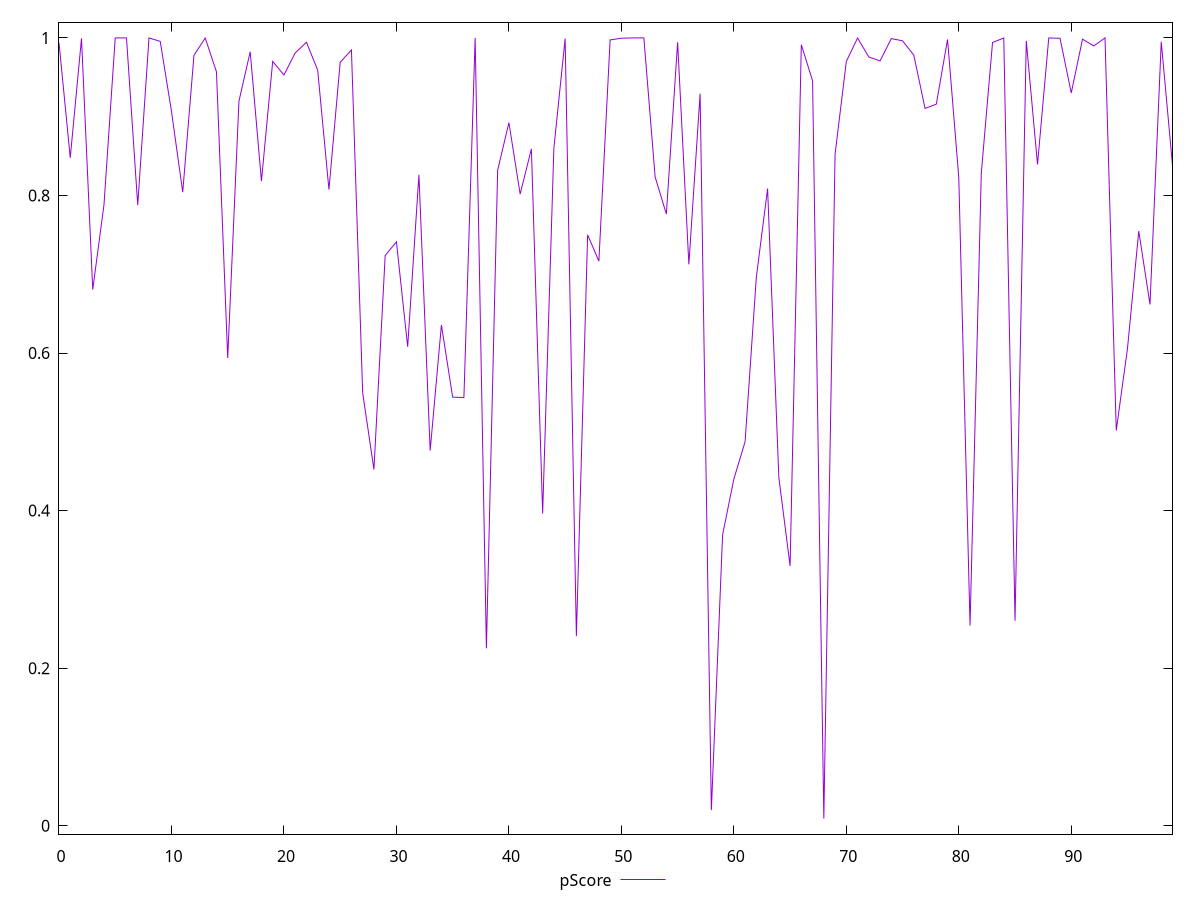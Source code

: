 reset

$pScore <<EOF
0 0.9938666426640285
1 0.8478782889177405
2 0.9994402390495778
3 0.6805783549294273
4 0.7883293468796383
5 0.9999599991540811
6 0.9999893121459287
7 0.7877496018278602
8 0.9999943086830108
9 0.995579787954338
10 0.9068096585636991
11 0.804174244527387
12 0.9778955825382942
13 0.9998620621722664
14 0.9569308922140947
15 0.5936816230674673
16 0.9198150950280918
17 0.9824339724523168
18 0.8182744095892056
19 0.9701713974580954
20 0.9529231632388571
21 0.9809179478950065
22 0.9944808601973228
23 0.9590366519619031
24 0.807445396260825
25 0.9689989650451527
26 0.9846608875945688
27 0.5494772296231323
28 0.4522063637407782
29 0.7237331216130223
30 0.741165418716105
31 0.6079310633866732
32 0.8261766765996847
33 0.4761639569273862
34 0.6355687241019381
35 0.5440381718027548
36 0.5434264369961862
37 0.9999524681045102
38 0.22510760864255003
39 0.8318959315329637
40 0.8924519953997028
41 0.8017531015796235
42 0.8590795068847735
43 0.3963771173314662
44 0.8602807370571537
45 0.999180406105423
46 0.24052152022843154
47 0.7499959858521669
48 0.7166417229792335
49 0.9974202832280541
50 0.9996042228939506
51 0.9999835609430796
52 0.9999943086830108
53 0.8236195971132285
54 0.7763925431888129
55 0.9944808601973228
56 0.7125512866564747
57 0.9292244956439235
58 0.019675763987101413
59 0.3693196121055624
60 0.4399525403786928
61 0.4874227007997209
62 0.6962023983888566
63 0.8087506864660499
64 0.44205106592430815
65 0.3297445697164149
66 0.9913532326016942
67 0.9455596746129692
68 0.009105185504382884
69 0.8524157795223499
70 0.9700672319422017
71 0.9999101526794045
72 0.9757747025663634
73 0.9707478784651513
74 0.9991295324661467
75 0.9962966080436428
76 0.978137684985928
77 0.9104981225464878
78 0.9159037795538794
79 0.9980017484945807
80 0.8223376797295109
81 0.25410801830057617
82 0.828092260169947
83 0.9942064828923027
84 0.9998490328910536
85 0.26020540941201475
86 0.9962213127263623
87 0.8393059647146955
88 0.9999798544367375
89 0.9995110711084791
90 0.9301355921021688
91 0.998401392735635
92 0.9897980208275822
93 0.9999866897103327
94 0.5017354012583732
95 0.6059781484990069
96 0.7547413099511098
97 0.661657567536605
98 0.9950514172805036
99 0.8381920406209948
EOF

set key outside below
set xrange [0:99]
set yrange [-0.010712596959189673:1.0198120911465833]
set trange [-0.010712596959189673:1.0198120911465833]
set terminal svg size 640, 500 enhanced background rgb 'white'
set output "report_00013_2021-02-09T12-04-24.940Z/total-blocking-time/samples/pages+cached+noadtech+nomedia+nocss/pScore/values.svg"

plot $pScore title "pScore" with line

reset
